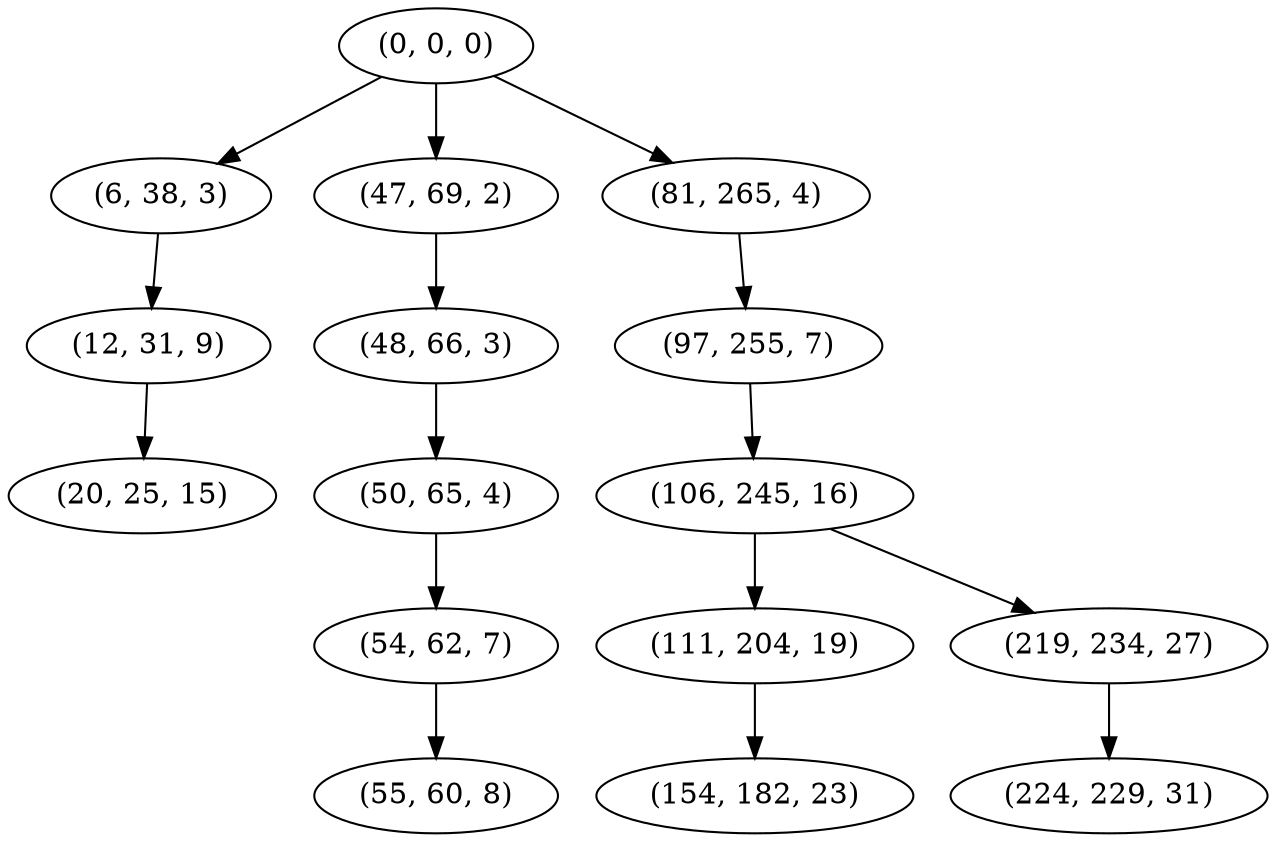 digraph tree {
    "(0, 0, 0)";
    "(6, 38, 3)";
    "(12, 31, 9)";
    "(20, 25, 15)";
    "(47, 69, 2)";
    "(48, 66, 3)";
    "(50, 65, 4)";
    "(54, 62, 7)";
    "(55, 60, 8)";
    "(81, 265, 4)";
    "(97, 255, 7)";
    "(106, 245, 16)";
    "(111, 204, 19)";
    "(154, 182, 23)";
    "(219, 234, 27)";
    "(224, 229, 31)";
    "(0, 0, 0)" -> "(6, 38, 3)";
    "(0, 0, 0)" -> "(47, 69, 2)";
    "(0, 0, 0)" -> "(81, 265, 4)";
    "(6, 38, 3)" -> "(12, 31, 9)";
    "(12, 31, 9)" -> "(20, 25, 15)";
    "(47, 69, 2)" -> "(48, 66, 3)";
    "(48, 66, 3)" -> "(50, 65, 4)";
    "(50, 65, 4)" -> "(54, 62, 7)";
    "(54, 62, 7)" -> "(55, 60, 8)";
    "(81, 265, 4)" -> "(97, 255, 7)";
    "(97, 255, 7)" -> "(106, 245, 16)";
    "(106, 245, 16)" -> "(111, 204, 19)";
    "(106, 245, 16)" -> "(219, 234, 27)";
    "(111, 204, 19)" -> "(154, 182, 23)";
    "(219, 234, 27)" -> "(224, 229, 31)";
}
